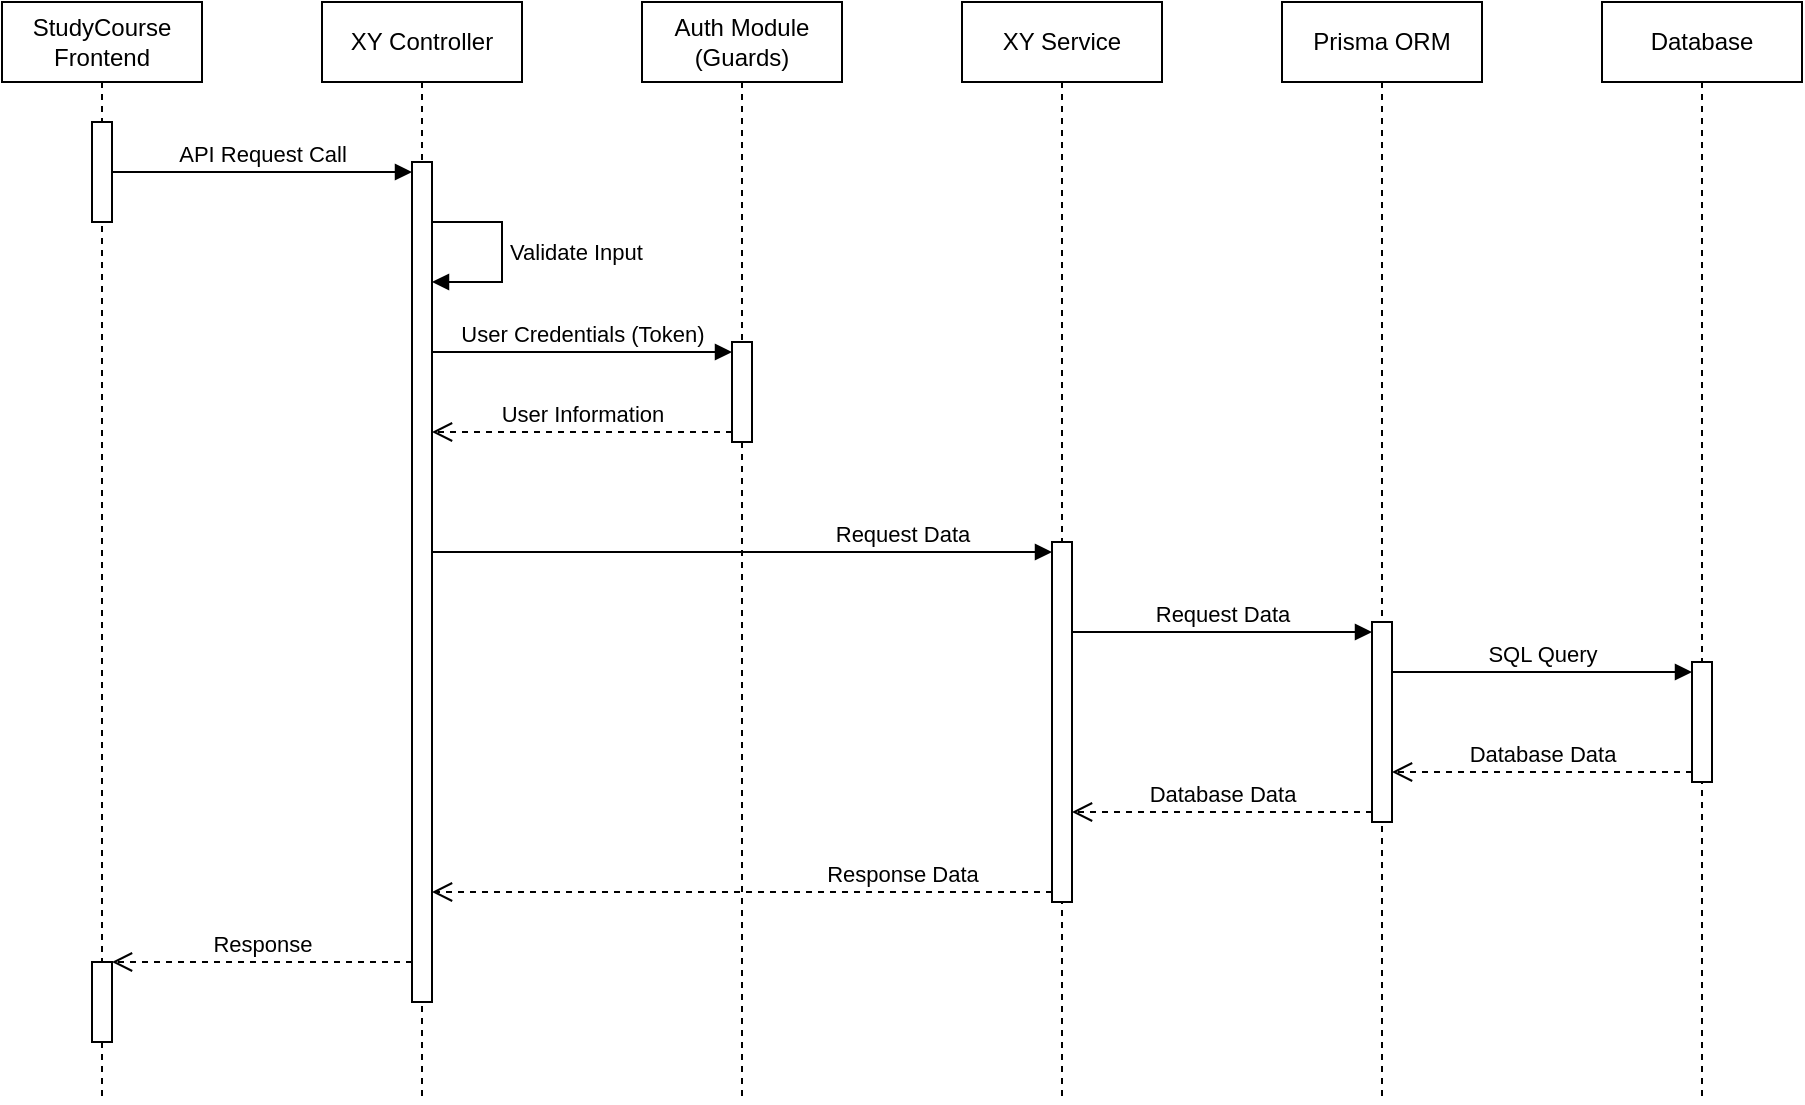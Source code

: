 <mxfile version="26.0.2">
  <diagram name="Page-1" id="2YBvvXClWsGukQMizWep">
    <mxGraphModel dx="989" dy="524" grid="1" gridSize="10" guides="1" tooltips="1" connect="1" arrows="1" fold="1" page="1" pageScale="1" pageWidth="850" pageHeight="1100" math="0" shadow="0">
      <root>
        <mxCell id="0" />
        <mxCell id="1" parent="0" />
        <mxCell id="MAXrAPZa83Ocsc2h7cjN-1" value="&lt;div&gt;StudyCourse&lt;/div&gt;&lt;div&gt;Frontend&lt;br&gt;&lt;/div&gt;" style="shape=umlLifeline;perimeter=lifelinePerimeter;whiteSpace=wrap;html=1;container=1;dropTarget=0;collapsible=0;recursiveResize=0;outlineConnect=0;portConstraint=eastwest;newEdgeStyle={&quot;curved&quot;:0,&quot;rounded&quot;:0};" vertex="1" parent="1">
          <mxGeometry x="40" y="40" width="100" height="550" as="geometry" />
        </mxCell>
        <mxCell id="MAXrAPZa83Ocsc2h7cjN-19" value="" style="html=1;points=[[0,0,0,0,5],[0,1,0,0,-5],[1,0,0,0,5],[1,1,0,0,-5]];perimeter=orthogonalPerimeter;outlineConnect=0;targetShapes=umlLifeline;portConstraint=eastwest;newEdgeStyle={&quot;curved&quot;:0,&quot;rounded&quot;:0};" vertex="1" parent="MAXrAPZa83Ocsc2h7cjN-1">
          <mxGeometry x="45" y="60" width="10" height="50" as="geometry" />
        </mxCell>
        <mxCell id="MAXrAPZa83Ocsc2h7cjN-29" value="" style="html=1;points=[[0,0,0,0,5],[0,1,0,0,-5],[1,0,0,0,5],[1,1,0,0,-5]];perimeter=orthogonalPerimeter;outlineConnect=0;targetShapes=umlLifeline;portConstraint=eastwest;newEdgeStyle={&quot;curved&quot;:0,&quot;rounded&quot;:0};" vertex="1" parent="MAXrAPZa83Ocsc2h7cjN-1">
          <mxGeometry x="45" y="480" width="10" height="40" as="geometry" />
        </mxCell>
        <mxCell id="MAXrAPZa83Ocsc2h7cjN-2" value="XY Controller" style="shape=umlLifeline;perimeter=lifelinePerimeter;whiteSpace=wrap;html=1;container=1;dropTarget=0;collapsible=0;recursiveResize=0;outlineConnect=0;portConstraint=eastwest;newEdgeStyle={&quot;curved&quot;:0,&quot;rounded&quot;:0};" vertex="1" parent="1">
          <mxGeometry x="200" y="40" width="100" height="550" as="geometry" />
        </mxCell>
        <mxCell id="MAXrAPZa83Ocsc2h7cjN-6" value="" style="html=1;points=[[0,0,0,0,5],[0,1,0,0,-5],[1,0,0,0,5],[1,1,0,0,-5]];perimeter=orthogonalPerimeter;outlineConnect=0;targetShapes=umlLifeline;portConstraint=eastwest;newEdgeStyle={&quot;curved&quot;:0,&quot;rounded&quot;:0};" vertex="1" parent="MAXrAPZa83Ocsc2h7cjN-2">
          <mxGeometry x="45" y="80" width="10" height="420" as="geometry" />
        </mxCell>
        <mxCell id="MAXrAPZa83Ocsc2h7cjN-12" value="Validate Input" style="html=1;align=left;spacingLeft=2;endArrow=block;rounded=0;edgeStyle=orthogonalEdgeStyle;curved=0;rounded=0;" edge="1" target="MAXrAPZa83Ocsc2h7cjN-6" parent="MAXrAPZa83Ocsc2h7cjN-2" source="MAXrAPZa83Ocsc2h7cjN-6">
          <mxGeometry relative="1" as="geometry">
            <mxPoint x="60" y="110" as="sourcePoint" />
            <Array as="points">
              <mxPoint x="90" y="110" />
              <mxPoint x="90" y="140" />
            </Array>
            <mxPoint x="65" y="140" as="targetPoint" />
          </mxGeometry>
        </mxCell>
        <mxCell id="MAXrAPZa83Ocsc2h7cjN-3" value="XY Service" style="shape=umlLifeline;perimeter=lifelinePerimeter;whiteSpace=wrap;html=1;container=1;dropTarget=0;collapsible=0;recursiveResize=0;outlineConnect=0;portConstraint=eastwest;newEdgeStyle={&quot;curved&quot;:0,&quot;rounded&quot;:0};" vertex="1" parent="1">
          <mxGeometry x="520" y="40" width="100" height="550" as="geometry" />
        </mxCell>
        <mxCell id="MAXrAPZa83Ocsc2h7cjN-20" value="" style="html=1;points=[[0,0,0,0,5],[0,1,0,0,-5],[1,0,0,0,5],[1,1,0,0,-5]];perimeter=orthogonalPerimeter;outlineConnect=0;targetShapes=umlLifeline;portConstraint=eastwest;newEdgeStyle={&quot;curved&quot;:0,&quot;rounded&quot;:0};" vertex="1" parent="MAXrAPZa83Ocsc2h7cjN-3">
          <mxGeometry x="45" y="270" width="10" height="180" as="geometry" />
        </mxCell>
        <mxCell id="MAXrAPZa83Ocsc2h7cjN-4" value="Prisma ORM" style="shape=umlLifeline;perimeter=lifelinePerimeter;whiteSpace=wrap;html=1;container=1;dropTarget=0;collapsible=0;recursiveResize=0;outlineConnect=0;portConstraint=eastwest;newEdgeStyle={&quot;curved&quot;:0,&quot;rounded&quot;:0};" vertex="1" parent="1">
          <mxGeometry x="680" y="40" width="100" height="550" as="geometry" />
        </mxCell>
        <mxCell id="MAXrAPZa83Ocsc2h7cjN-23" value="" style="html=1;points=[[0,0,0,0,5],[0,1,0,0,-5],[1,0,0,0,5],[1,1,0,0,-5]];perimeter=orthogonalPerimeter;outlineConnect=0;targetShapes=umlLifeline;portConstraint=eastwest;newEdgeStyle={&quot;curved&quot;:0,&quot;rounded&quot;:0};" vertex="1" parent="MAXrAPZa83Ocsc2h7cjN-4">
          <mxGeometry x="45" y="310" width="10" height="100" as="geometry" />
        </mxCell>
        <mxCell id="MAXrAPZa83Ocsc2h7cjN-5" value="Database" style="shape=umlLifeline;perimeter=lifelinePerimeter;whiteSpace=wrap;html=1;container=1;dropTarget=0;collapsible=0;recursiveResize=0;outlineConnect=0;portConstraint=eastwest;newEdgeStyle={&quot;curved&quot;:0,&quot;rounded&quot;:0};" vertex="1" parent="1">
          <mxGeometry x="840" y="40" width="100" height="550" as="geometry" />
        </mxCell>
        <mxCell id="MAXrAPZa83Ocsc2h7cjN-26" value="" style="html=1;points=[[0,0,0,0,5],[0,1,0,0,-5],[1,0,0,0,5],[1,1,0,0,-5]];perimeter=orthogonalPerimeter;outlineConnect=0;targetShapes=umlLifeline;portConstraint=eastwest;newEdgeStyle={&quot;curved&quot;:0,&quot;rounded&quot;:0};" vertex="1" parent="MAXrAPZa83Ocsc2h7cjN-5">
          <mxGeometry x="45" y="330" width="10" height="60" as="geometry" />
        </mxCell>
        <mxCell id="MAXrAPZa83Ocsc2h7cjN-7" value="API Request Call" style="html=1;verticalAlign=bottom;endArrow=block;curved=0;rounded=0;entryX=0;entryY=0;entryDx=0;entryDy=5;" edge="1" target="MAXrAPZa83Ocsc2h7cjN-6" parent="1" source="MAXrAPZa83Ocsc2h7cjN-19">
          <mxGeometry relative="1" as="geometry">
            <mxPoint x="180" y="125" as="sourcePoint" />
          </mxGeometry>
        </mxCell>
        <mxCell id="MAXrAPZa83Ocsc2h7cjN-13" value="&lt;div&gt;Auth Module&lt;/div&gt;&lt;div&gt;(Guards)&lt;br&gt;&lt;/div&gt;" style="shape=umlLifeline;perimeter=lifelinePerimeter;whiteSpace=wrap;html=1;container=1;dropTarget=0;collapsible=0;recursiveResize=0;outlineConnect=0;portConstraint=eastwest;newEdgeStyle={&quot;curved&quot;:0,&quot;rounded&quot;:0};" vertex="1" parent="1">
          <mxGeometry x="360" y="40" width="100" height="550" as="geometry" />
        </mxCell>
        <mxCell id="MAXrAPZa83Ocsc2h7cjN-16" value="" style="html=1;points=[[0,0,0,0,5],[0,1,0,0,-5],[1,0,0,0,5],[1,1,0,0,-5]];perimeter=orthogonalPerimeter;outlineConnect=0;targetShapes=umlLifeline;portConstraint=eastwest;newEdgeStyle={&quot;curved&quot;:0,&quot;rounded&quot;:0};" vertex="1" parent="MAXrAPZa83Ocsc2h7cjN-13">
          <mxGeometry x="45" y="170" width="10" height="50" as="geometry" />
        </mxCell>
        <mxCell id="MAXrAPZa83Ocsc2h7cjN-17" value="User Credentials (Token)" style="html=1;verticalAlign=bottom;endArrow=block;curved=0;rounded=0;entryX=0;entryY=0;entryDx=0;entryDy=5;" edge="1" target="MAXrAPZa83Ocsc2h7cjN-16" parent="1" source="MAXrAPZa83Ocsc2h7cjN-6">
          <mxGeometry relative="1" as="geometry">
            <mxPoint x="335" y="215" as="sourcePoint" />
          </mxGeometry>
        </mxCell>
        <mxCell id="MAXrAPZa83Ocsc2h7cjN-18" value="User Information" style="html=1;verticalAlign=bottom;endArrow=open;dashed=1;endSize=8;curved=0;rounded=0;exitX=0;exitY=1;exitDx=0;exitDy=-5;" edge="1" source="MAXrAPZa83Ocsc2h7cjN-16" parent="1" target="MAXrAPZa83Ocsc2h7cjN-6">
          <mxGeometry relative="1" as="geometry">
            <mxPoint x="335" y="285" as="targetPoint" />
          </mxGeometry>
        </mxCell>
        <mxCell id="MAXrAPZa83Ocsc2h7cjN-21" value="Request Data" style="html=1;verticalAlign=bottom;endArrow=block;curved=0;rounded=0;entryX=0;entryY=0;entryDx=0;entryDy=5;" edge="1" target="MAXrAPZa83Ocsc2h7cjN-20" parent="1" source="MAXrAPZa83Ocsc2h7cjN-6">
          <mxGeometry x="0.516" relative="1" as="geometry">
            <mxPoint x="495" y="315" as="sourcePoint" />
            <mxPoint as="offset" />
          </mxGeometry>
        </mxCell>
        <mxCell id="MAXrAPZa83Ocsc2h7cjN-22" value="Response Data" style="html=1;verticalAlign=bottom;endArrow=open;dashed=1;endSize=8;curved=0;rounded=0;exitX=0;exitY=1;exitDx=0;exitDy=-5;" edge="1" source="MAXrAPZa83Ocsc2h7cjN-20" parent="1" target="MAXrAPZa83Ocsc2h7cjN-6">
          <mxGeometry x="-0.516" relative="1" as="geometry">
            <mxPoint x="495" y="385" as="targetPoint" />
            <mxPoint as="offset" />
          </mxGeometry>
        </mxCell>
        <mxCell id="MAXrAPZa83Ocsc2h7cjN-24" value="Request Data" style="html=1;verticalAlign=bottom;endArrow=block;curved=0;rounded=0;entryX=0;entryY=0;entryDx=0;entryDy=5;" edge="1" target="MAXrAPZa83Ocsc2h7cjN-23" parent="1" source="MAXrAPZa83Ocsc2h7cjN-20">
          <mxGeometry relative="1" as="geometry">
            <mxPoint x="655" y="355" as="sourcePoint" />
          </mxGeometry>
        </mxCell>
        <mxCell id="MAXrAPZa83Ocsc2h7cjN-25" value="Database Data" style="html=1;verticalAlign=bottom;endArrow=open;dashed=1;endSize=8;curved=0;rounded=0;exitX=0;exitY=1;exitDx=0;exitDy=-5;" edge="1" source="MAXrAPZa83Ocsc2h7cjN-23" parent="1" target="MAXrAPZa83Ocsc2h7cjN-20">
          <mxGeometry relative="1" as="geometry">
            <mxPoint x="655" y="425" as="targetPoint" />
          </mxGeometry>
        </mxCell>
        <mxCell id="MAXrAPZa83Ocsc2h7cjN-28" value="Database Data" style="html=1;verticalAlign=bottom;endArrow=open;dashed=1;endSize=8;curved=0;rounded=0;exitX=0;exitY=1;exitDx=0;exitDy=-5;" edge="1" source="MAXrAPZa83Ocsc2h7cjN-26" parent="1" target="MAXrAPZa83Ocsc2h7cjN-23">
          <mxGeometry relative="1" as="geometry">
            <mxPoint x="815" y="435" as="targetPoint" />
          </mxGeometry>
        </mxCell>
        <mxCell id="MAXrAPZa83Ocsc2h7cjN-27" value="SQL Query" style="html=1;verticalAlign=bottom;endArrow=block;curved=0;rounded=0;entryX=0;entryY=0;entryDx=0;entryDy=5;" edge="1" target="MAXrAPZa83Ocsc2h7cjN-26" parent="1" source="MAXrAPZa83Ocsc2h7cjN-23">
          <mxGeometry relative="1" as="geometry">
            <mxPoint x="815" y="365" as="sourcePoint" />
          </mxGeometry>
        </mxCell>
        <mxCell id="MAXrAPZa83Ocsc2h7cjN-32" value="Response" style="html=1;verticalAlign=bottom;endArrow=open;dashed=1;endSize=8;curved=0;rounded=0;" edge="1" source="MAXrAPZa83Ocsc2h7cjN-6" parent="1" target="MAXrAPZa83Ocsc2h7cjN-29">
          <mxGeometry relative="1" as="geometry">
            <mxPoint x="95" y="560" as="targetPoint" />
            <mxPoint x="249.5" y="560" as="sourcePoint" />
          </mxGeometry>
        </mxCell>
      </root>
    </mxGraphModel>
  </diagram>
</mxfile>
